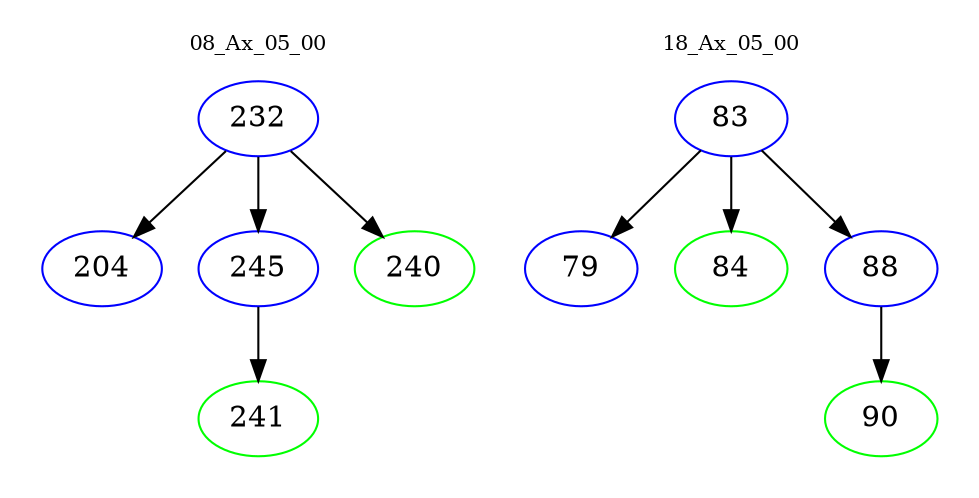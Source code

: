 digraph{
subgraph cluster_0 {
color = white
label = "08_Ax_05_00";
fontsize=10;
T0_232 [label="232", color="blue"]
T0_232 -> T0_204 [color="black"]
T0_204 [label="204", color="blue"]
T0_232 -> T0_245 [color="black"]
T0_245 [label="245", color="blue"]
T0_245 -> T0_241 [color="black"]
T0_241 [label="241", color="green"]
T0_232 -> T0_240 [color="black"]
T0_240 [label="240", color="green"]
}
subgraph cluster_1 {
color = white
label = "18_Ax_05_00";
fontsize=10;
T1_83 [label="83", color="blue"]
T1_83 -> T1_79 [color="black"]
T1_79 [label="79", color="blue"]
T1_83 -> T1_84 [color="black"]
T1_84 [label="84", color="green"]
T1_83 -> T1_88 [color="black"]
T1_88 [label="88", color="blue"]
T1_88 -> T1_90 [color="black"]
T1_90 [label="90", color="green"]
}
}
